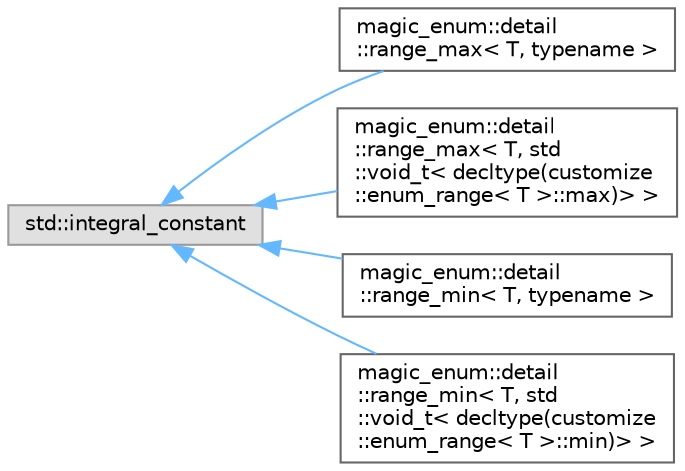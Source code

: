 digraph "クラス階層図"
{
 // LATEX_PDF_SIZE
  bgcolor="transparent";
  edge [fontname=Helvetica,fontsize=10,labelfontname=Helvetica,labelfontsize=10];
  node [fontname=Helvetica,fontsize=10,shape=box,height=0.2,width=0.4];
  rankdir="LR";
  Node0 [id="Node000000",label="std::integral_constant",height=0.2,width=0.4,color="grey60", fillcolor="#E0E0E0", style="filled",tooltip=" "];
  Node0 -> Node1 [id="edge33_Node000000_Node000001",dir="back",color="steelblue1",style="solid",tooltip=" "];
  Node1 [id="Node000001",label="magic_enum::detail\l::range_max\< T, typename \>",height=0.2,width=0.4,color="grey40", fillcolor="white", style="filled",URL="$structmagic__enum_1_1detail_1_1range__max.html",tooltip=" "];
  Node0 -> Node2 [id="edge34_Node000000_Node000002",dir="back",color="steelblue1",style="solid",tooltip=" "];
  Node2 [id="Node000002",label="magic_enum::detail\l::range_max\< T, std\l::void_t\< decltype(customize\l::enum_range\< T \>::max)\> \>",height=0.2,width=0.4,color="grey40", fillcolor="white", style="filled",URL="$structmagic__enum_1_1detail_1_1range__max_3_01_t_00_01std_1_1void__t_3_01decltype_07customize_1_35692f6e889269924f0d80e52c12ef1d.html",tooltip=" "];
  Node0 -> Node3 [id="edge35_Node000000_Node000003",dir="back",color="steelblue1",style="solid",tooltip=" "];
  Node3 [id="Node000003",label="magic_enum::detail\l::range_min\< T, typename \>",height=0.2,width=0.4,color="grey40", fillcolor="white", style="filled",URL="$structmagic__enum_1_1detail_1_1range__min.html",tooltip=" "];
  Node0 -> Node4 [id="edge36_Node000000_Node000004",dir="back",color="steelblue1",style="solid",tooltip=" "];
  Node4 [id="Node000004",label="magic_enum::detail\l::range_min\< T, std\l::void_t\< decltype(customize\l::enum_range\< T \>::min)\> \>",height=0.2,width=0.4,color="grey40", fillcolor="white", style="filled",URL="$structmagic__enum_1_1detail_1_1range__min_3_01_t_00_01std_1_1void__t_3_01decltype_07customize_1_b5db5546fae27b586c6e1893b42c0f44.html",tooltip=" "];
}

